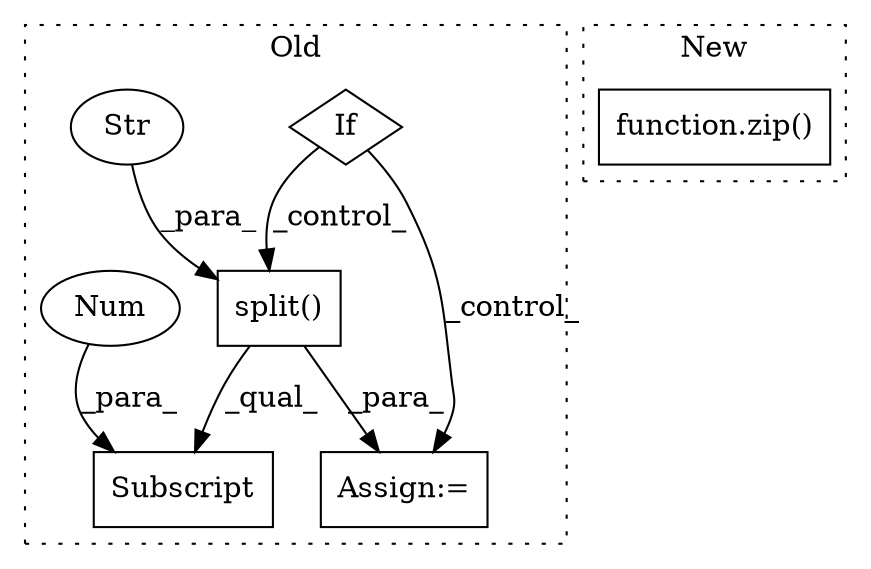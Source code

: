 digraph G {
subgraph cluster0 {
1 [label="split()" a="75" s="2382,2396" l="11,1" shape="box"];
3 [label="If" a="96" s="2320" l="3" shape="diamond"];
4 [label="Str" a="66" s="2393" l="3" shape="ellipse"];
5 [label="Subscript" a="63" s="2382,0" l="19,0" shape="box"];
6 [label="Num" a="76" s="2398" l="2" shape="ellipse"];
7 [label="Assign:=" a="68" s="2372" l="3" shape="box"];
label = "Old";
style="dotted";
}
subgraph cluster1 {
2 [label="function.zip()" a="75" s="2905,2923" l="4,1" shape="box"];
label = "New";
style="dotted";
}
1 -> 5 [label="_qual_"];
1 -> 7 [label="_para_"];
3 -> 1 [label="_control_"];
3 -> 7 [label="_control_"];
4 -> 1 [label="_para_"];
6 -> 5 [label="_para_"];
}
